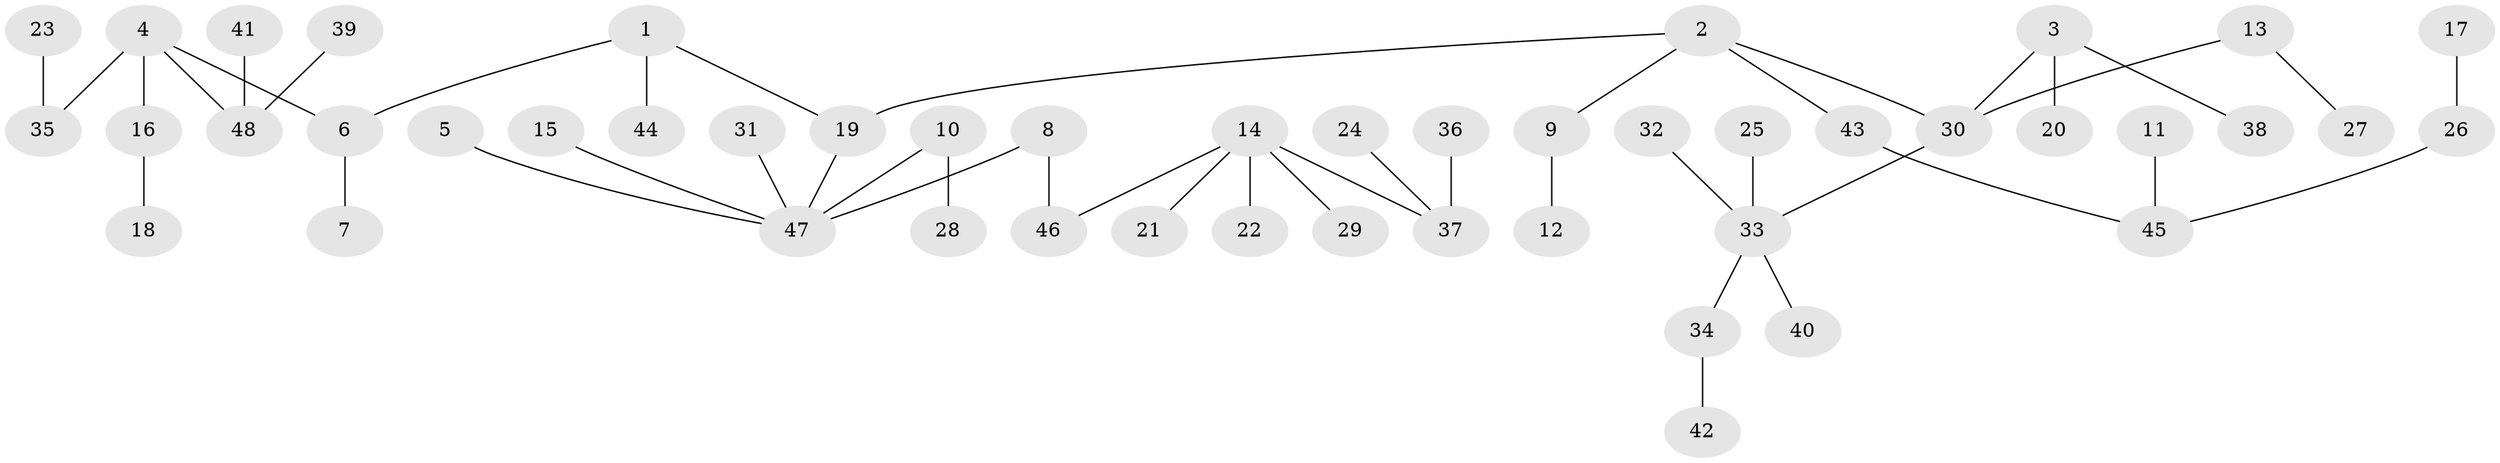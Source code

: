 // original degree distribution, {3: 0.125, 4: 0.10416666666666667, 7: 0.020833333333333332, 2: 0.19791666666666666, 6: 0.010416666666666666, 1: 0.53125, 5: 0.010416666666666666}
// Generated by graph-tools (version 1.1) at 2025/02/03/09/25 03:02:26]
// undirected, 48 vertices, 47 edges
graph export_dot {
graph [start="1"]
  node [color=gray90,style=filled];
  1;
  2;
  3;
  4;
  5;
  6;
  7;
  8;
  9;
  10;
  11;
  12;
  13;
  14;
  15;
  16;
  17;
  18;
  19;
  20;
  21;
  22;
  23;
  24;
  25;
  26;
  27;
  28;
  29;
  30;
  31;
  32;
  33;
  34;
  35;
  36;
  37;
  38;
  39;
  40;
  41;
  42;
  43;
  44;
  45;
  46;
  47;
  48;
  1 -- 6 [weight=1.0];
  1 -- 19 [weight=1.0];
  1 -- 44 [weight=1.0];
  2 -- 9 [weight=1.0];
  2 -- 19 [weight=1.0];
  2 -- 30 [weight=1.0];
  2 -- 43 [weight=1.0];
  3 -- 20 [weight=1.0];
  3 -- 30 [weight=1.0];
  3 -- 38 [weight=1.0];
  4 -- 6 [weight=1.0];
  4 -- 16 [weight=1.0];
  4 -- 35 [weight=1.0];
  4 -- 48 [weight=1.0];
  5 -- 47 [weight=1.0];
  6 -- 7 [weight=1.0];
  8 -- 46 [weight=1.0];
  8 -- 47 [weight=1.0];
  9 -- 12 [weight=1.0];
  10 -- 28 [weight=1.0];
  10 -- 47 [weight=1.0];
  11 -- 45 [weight=1.0];
  13 -- 27 [weight=1.0];
  13 -- 30 [weight=1.0];
  14 -- 21 [weight=1.0];
  14 -- 22 [weight=1.0];
  14 -- 29 [weight=1.0];
  14 -- 37 [weight=1.0];
  14 -- 46 [weight=1.0];
  15 -- 47 [weight=1.0];
  16 -- 18 [weight=1.0];
  17 -- 26 [weight=1.0];
  19 -- 47 [weight=1.0];
  23 -- 35 [weight=1.0];
  24 -- 37 [weight=1.0];
  25 -- 33 [weight=1.0];
  26 -- 45 [weight=1.0];
  30 -- 33 [weight=1.0];
  31 -- 47 [weight=1.0];
  32 -- 33 [weight=1.0];
  33 -- 34 [weight=1.0];
  33 -- 40 [weight=1.0];
  34 -- 42 [weight=1.0];
  36 -- 37 [weight=1.0];
  39 -- 48 [weight=1.0];
  41 -- 48 [weight=1.0];
  43 -- 45 [weight=1.0];
}
